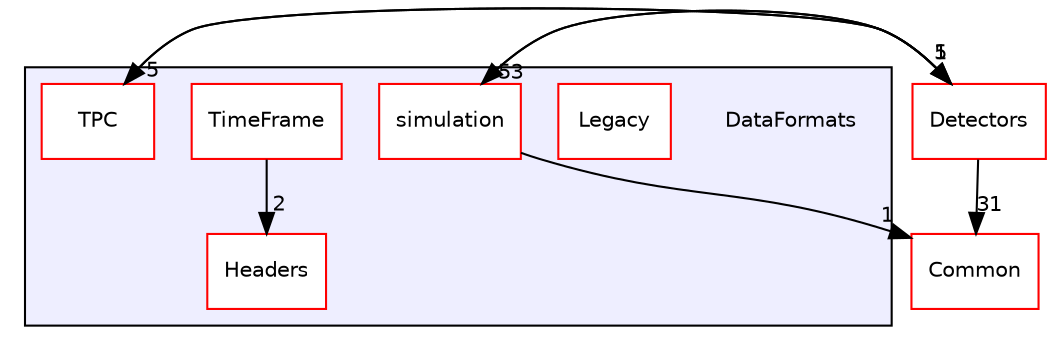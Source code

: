 digraph "/home/travis/build/AliceO2Group/AliceO2/DataFormats" {
  bgcolor=transparent;
  compound=true
  node [ fontsize="10", fontname="Helvetica"];
  edge [ labelfontsize="10", labelfontname="Helvetica"];
  subgraph clusterdir_2171f7ec022c5423887b07c69b2f5b48 {
    graph [ bgcolor="#eeeeff", pencolor="black", label="" URL="dir_2171f7ec022c5423887b07c69b2f5b48.html"];
    dir_2171f7ec022c5423887b07c69b2f5b48 [shape=plaintext label="DataFormats"];
    dir_183e7c4434404fe9096e1bd8673e1fcf [shape=box label="Headers" color="red" fillcolor="white" style="filled" URL="dir_183e7c4434404fe9096e1bd8673e1fcf.html"];
    dir_dfa95816b29f32ea9733fcc47ad2b363 [shape=box label="Legacy" color="red" fillcolor="white" style="filled" URL="dir_dfa95816b29f32ea9733fcc47ad2b363.html"];
    dir_047746f9f311f49446db9474b7431d0d [shape=box label="simulation" color="red" fillcolor="white" style="filled" URL="dir_047746f9f311f49446db9474b7431d0d.html"];
    dir_938f0f489a9afdd9521c88acbea7d897 [shape=box label="TimeFrame" color="red" fillcolor="white" style="filled" URL="dir_938f0f489a9afdd9521c88acbea7d897.html"];
    dir_ca8d7a97db1fcc83aa37982b02bd5e83 [shape=box label="TPC" color="red" fillcolor="white" style="filled" URL="dir_ca8d7a97db1fcc83aa37982b02bd5e83.html"];
  }
  dir_4ab6b4cc6a7edbff49100e9123df213f [shape=box label="Common" color="red" URL="dir_4ab6b4cc6a7edbff49100e9123df213f.html"];
  dir_051dca18e802f8e9474f2e30d29c04e0 [shape=box label="Detectors" color="red" URL="dir_051dca18e802f8e9474f2e30d29c04e0.html"];
  dir_051dca18e802f8e9474f2e30d29c04e0->dir_4ab6b4cc6a7edbff49100e9123df213f [headlabel="31", labeldistance=1.5 headhref="dir_000056_000016.html"];
  dir_051dca18e802f8e9474f2e30d29c04e0->dir_047746f9f311f49446db9474b7431d0d [headlabel="53", labeldistance=1.5 headhref="dir_000056_000042.html"];
  dir_051dca18e802f8e9474f2e30d29c04e0->dir_ca8d7a97db1fcc83aa37982b02bd5e83 [headlabel="5", labeldistance=1.5 headhref="dir_000056_000052.html"];
  dir_047746f9f311f49446db9474b7431d0d->dir_4ab6b4cc6a7edbff49100e9123df213f [headlabel="1", labeldistance=1.5 headhref="dir_000042_000016.html"];
  dir_047746f9f311f49446db9474b7431d0d->dir_051dca18e802f8e9474f2e30d29c04e0 [headlabel="5", labeldistance=1.5 headhref="dir_000042_000056.html"];
  dir_ca8d7a97db1fcc83aa37982b02bd5e83->dir_051dca18e802f8e9474f2e30d29c04e0 [headlabel="1", labeldistance=1.5 headhref="dir_000052_000056.html"];
  dir_938f0f489a9afdd9521c88acbea7d897->dir_183e7c4434404fe9096e1bd8673e1fcf [headlabel="2", labeldistance=1.5 headhref="dir_000047_000033.html"];
}
